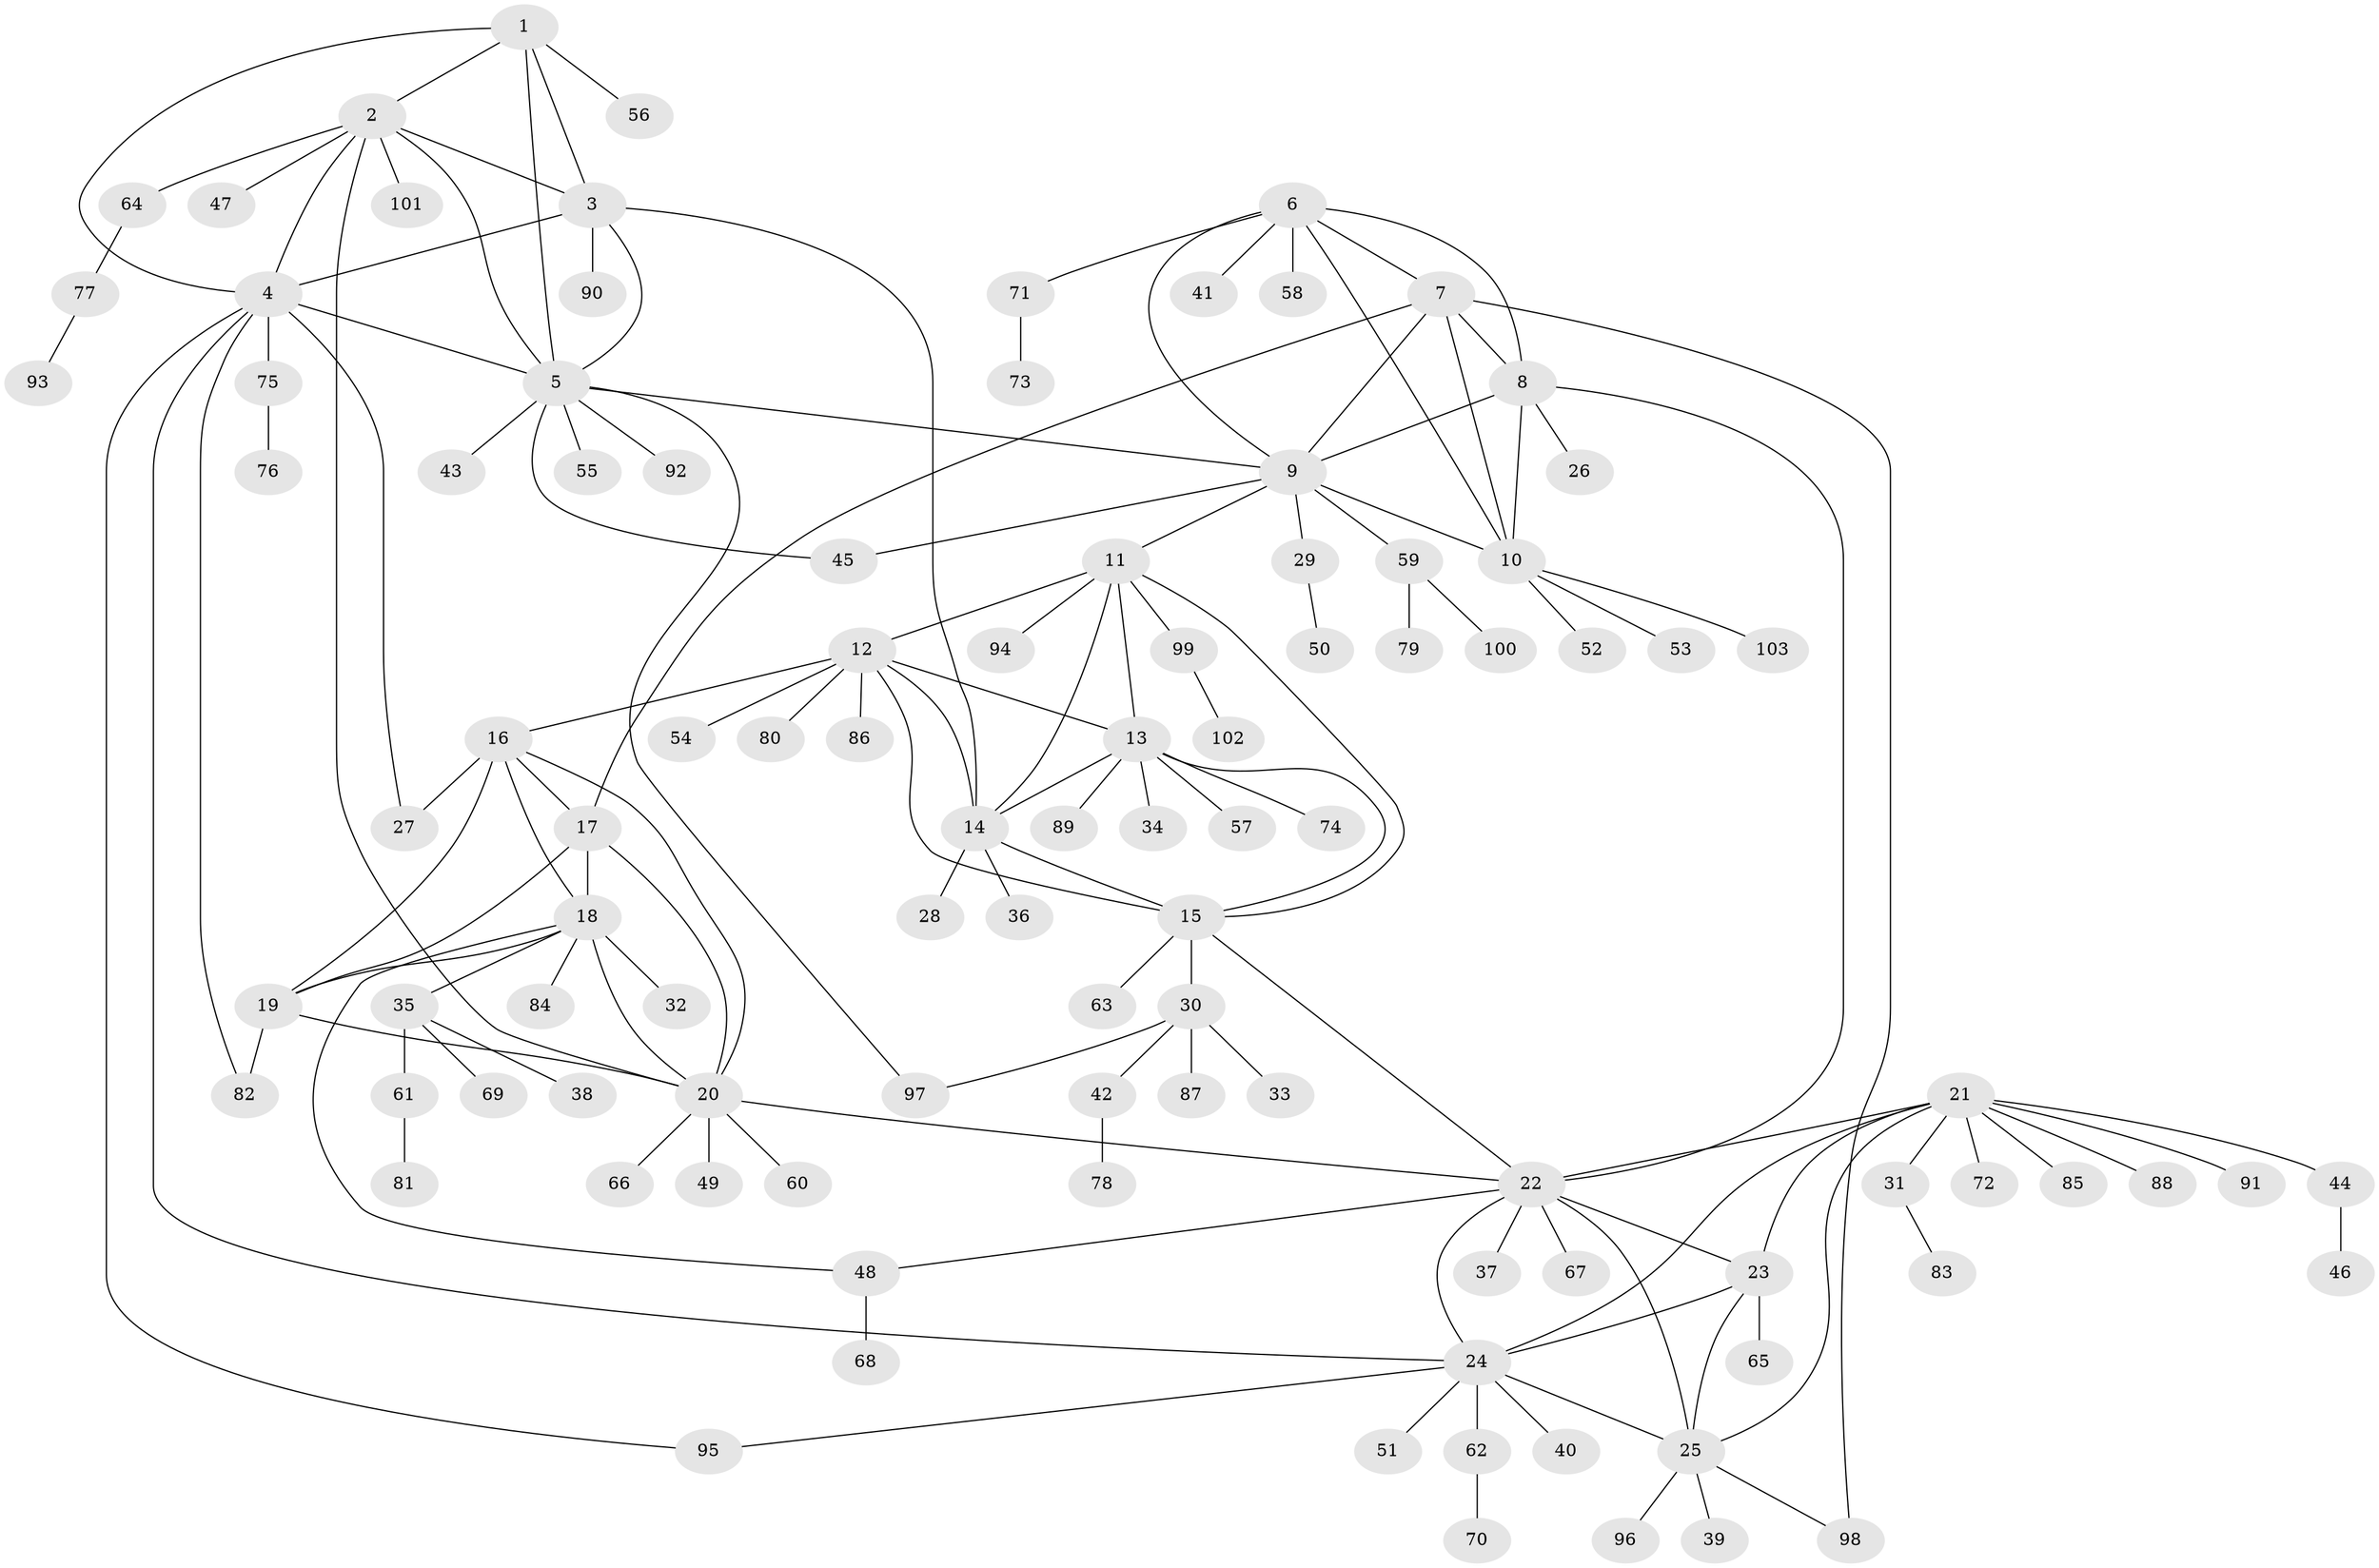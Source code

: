 // Generated by graph-tools (version 1.1) at 2025/11/02/27/25 16:11:34]
// undirected, 103 vertices, 145 edges
graph export_dot {
graph [start="1"]
  node [color=gray90,style=filled];
  1;
  2;
  3;
  4;
  5;
  6;
  7;
  8;
  9;
  10;
  11;
  12;
  13;
  14;
  15;
  16;
  17;
  18;
  19;
  20;
  21;
  22;
  23;
  24;
  25;
  26;
  27;
  28;
  29;
  30;
  31;
  32;
  33;
  34;
  35;
  36;
  37;
  38;
  39;
  40;
  41;
  42;
  43;
  44;
  45;
  46;
  47;
  48;
  49;
  50;
  51;
  52;
  53;
  54;
  55;
  56;
  57;
  58;
  59;
  60;
  61;
  62;
  63;
  64;
  65;
  66;
  67;
  68;
  69;
  70;
  71;
  72;
  73;
  74;
  75;
  76;
  77;
  78;
  79;
  80;
  81;
  82;
  83;
  84;
  85;
  86;
  87;
  88;
  89;
  90;
  91;
  92;
  93;
  94;
  95;
  96;
  97;
  98;
  99;
  100;
  101;
  102;
  103;
  1 -- 2;
  1 -- 3;
  1 -- 4;
  1 -- 5;
  1 -- 56;
  2 -- 3;
  2 -- 4;
  2 -- 5;
  2 -- 20;
  2 -- 47;
  2 -- 64;
  2 -- 101;
  3 -- 4;
  3 -- 5;
  3 -- 14;
  3 -- 90;
  4 -- 5;
  4 -- 24;
  4 -- 27;
  4 -- 75;
  4 -- 82;
  4 -- 95;
  5 -- 9;
  5 -- 43;
  5 -- 45;
  5 -- 55;
  5 -- 92;
  5 -- 97;
  6 -- 7;
  6 -- 8;
  6 -- 9;
  6 -- 10;
  6 -- 41;
  6 -- 58;
  6 -- 71;
  7 -- 8;
  7 -- 9;
  7 -- 10;
  7 -- 17;
  7 -- 98;
  8 -- 9;
  8 -- 10;
  8 -- 22;
  8 -- 26;
  9 -- 10;
  9 -- 11;
  9 -- 29;
  9 -- 45;
  9 -- 59;
  10 -- 52;
  10 -- 53;
  10 -- 103;
  11 -- 12;
  11 -- 13;
  11 -- 14;
  11 -- 15;
  11 -- 94;
  11 -- 99;
  12 -- 13;
  12 -- 14;
  12 -- 15;
  12 -- 16;
  12 -- 54;
  12 -- 80;
  12 -- 86;
  13 -- 14;
  13 -- 15;
  13 -- 34;
  13 -- 57;
  13 -- 74;
  13 -- 89;
  14 -- 15;
  14 -- 28;
  14 -- 36;
  15 -- 22;
  15 -- 30;
  15 -- 63;
  16 -- 17;
  16 -- 18;
  16 -- 19;
  16 -- 20;
  16 -- 27;
  17 -- 18;
  17 -- 19;
  17 -- 20;
  18 -- 19;
  18 -- 20;
  18 -- 32;
  18 -- 35;
  18 -- 48;
  18 -- 84;
  19 -- 20;
  19 -- 82;
  20 -- 22;
  20 -- 49;
  20 -- 60;
  20 -- 66;
  21 -- 22;
  21 -- 23;
  21 -- 24;
  21 -- 25;
  21 -- 31;
  21 -- 44;
  21 -- 72;
  21 -- 85;
  21 -- 88;
  21 -- 91;
  22 -- 23;
  22 -- 24;
  22 -- 25;
  22 -- 37;
  22 -- 48;
  22 -- 67;
  23 -- 24;
  23 -- 25;
  23 -- 65;
  24 -- 25;
  24 -- 40;
  24 -- 51;
  24 -- 62;
  24 -- 95;
  25 -- 39;
  25 -- 96;
  25 -- 98;
  29 -- 50;
  30 -- 33;
  30 -- 42;
  30 -- 87;
  30 -- 97;
  31 -- 83;
  35 -- 38;
  35 -- 61;
  35 -- 69;
  42 -- 78;
  44 -- 46;
  48 -- 68;
  59 -- 79;
  59 -- 100;
  61 -- 81;
  62 -- 70;
  64 -- 77;
  71 -- 73;
  75 -- 76;
  77 -- 93;
  99 -- 102;
}
